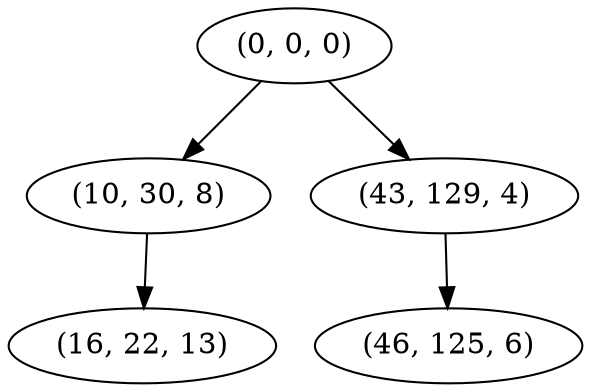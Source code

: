 digraph tree {
    "(0, 0, 0)";
    "(10, 30, 8)";
    "(16, 22, 13)";
    "(43, 129, 4)";
    "(46, 125, 6)";
    "(0, 0, 0)" -> "(10, 30, 8)";
    "(0, 0, 0)" -> "(43, 129, 4)";
    "(10, 30, 8)" -> "(16, 22, 13)";
    "(43, 129, 4)" -> "(46, 125, 6)";
}
